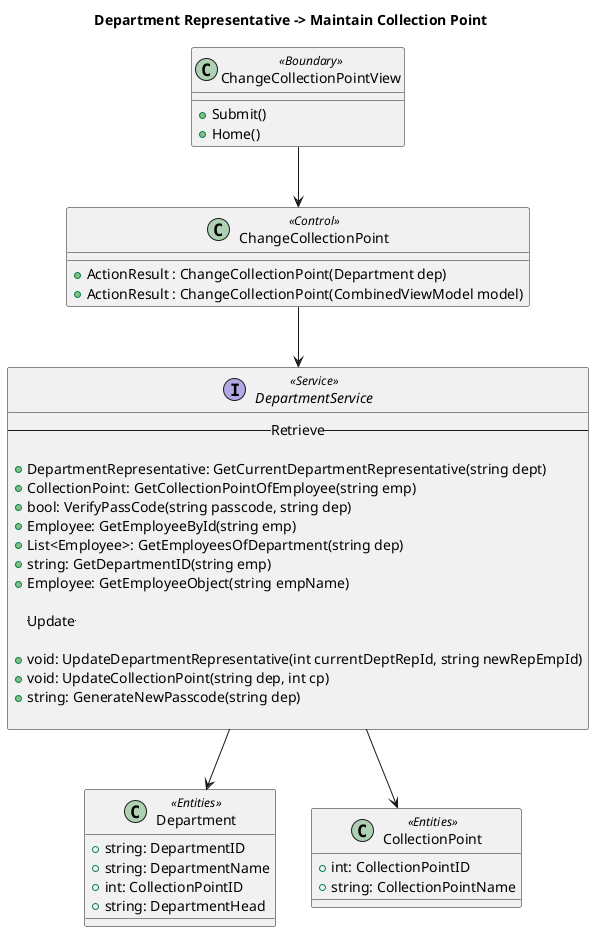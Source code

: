 @startuml
title "Department Representative -> Maintain Collection Point"

Class ChangeCollectionPointView <<Boundary>>{

    +Submit()
    +Home()
}

Class ChangeCollectionPoint <<Control>> {
    
    +ActionResult : ChangeCollectionPoint(Department dep)
    +ActionResult : ChangeCollectionPoint(CombinedViewModel model)
    
}

Interface DepartmentService <<Service>> {
    --Retrieve--
   
    +DepartmentRepresentative: GetCurrentDepartmentRepresentative(string dept)
    +CollectionPoint: GetCollectionPointOfEmployee(string emp)
    +bool: VerifyPassCode(string passcode, string dep)
    +Employee: GetEmployeeById(string emp)
    +List<Employee>: GetEmployeesOfDepartment(string dep)
    +string: GetDepartmentID(string emp)
    +Employee: GetEmployeeObject(string empName)

     --Update--
  
    +void: UpdateDepartmentRepresentative(int currentDeptRepId, string newRepEmpId)
    +void: UpdateCollectionPoint(string dep, int cp)
    +string: GenerateNewPasscode(string dep)

}

Class Department <<Entities>> {
+string: DepartmentID
+string: DepartmentName
+int: CollectionPointID
+string: DepartmentHead
}

Class CollectionPoint <<Entities>> {
+int: CollectionPointID
+string: CollectionPointName
}

ChangeCollectionPointView --> ChangeCollectionPoint
ChangeCollectionPoint --> DepartmentService
DepartmentService --> Department
DepartmentService --> CollectionPoint

@enduml